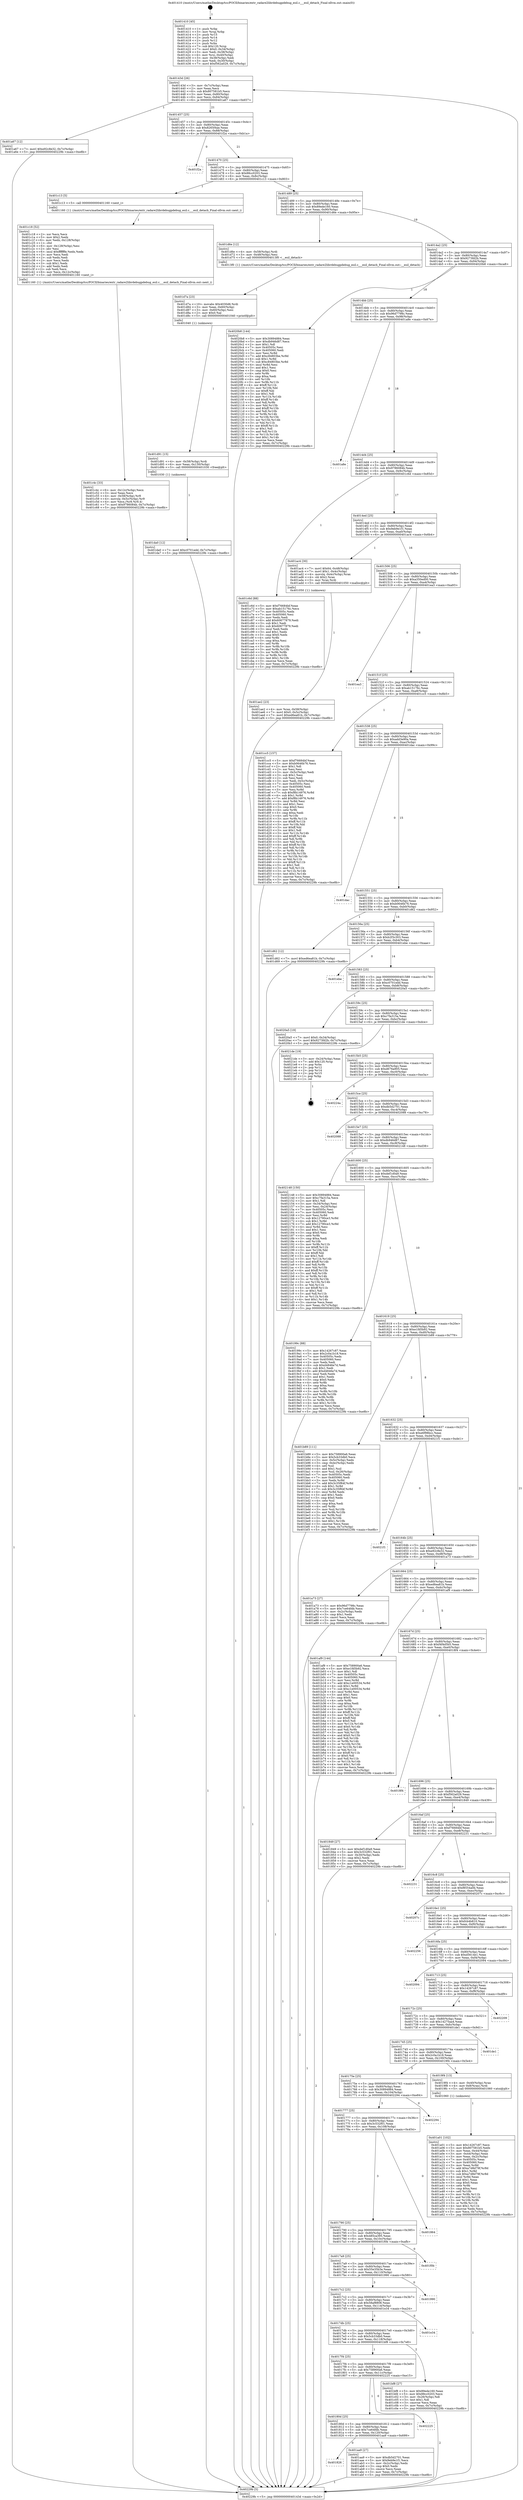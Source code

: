 digraph "0x401410" {
  label = "0x401410 (/mnt/c/Users/mathe/Desktop/tcc/POCII/binaries/extr_radare2librdebugpdebug_esil.c___esil_detach_Final-ollvm.out::main(0))"
  labelloc = "t"
  node[shape=record]

  Entry [label="",width=0.3,height=0.3,shape=circle,fillcolor=black,style=filled]
  "0x40143d" [label="{
     0x40143d [26]\l
     | [instrs]\l
     &nbsp;&nbsp;0x40143d \<+3\>: mov -0x7c(%rbp),%eax\l
     &nbsp;&nbsp;0x401440 \<+2\>: mov %eax,%ecx\l
     &nbsp;&nbsp;0x401442 \<+6\>: sub $0x807581b5,%ecx\l
     &nbsp;&nbsp;0x401448 \<+3\>: mov %eax,-0x80(%rbp)\l
     &nbsp;&nbsp;0x40144b \<+6\>: mov %ecx,-0x84(%rbp)\l
     &nbsp;&nbsp;0x401451 \<+6\>: je 0000000000401a67 \<main+0x657\>\l
  }"]
  "0x401a67" [label="{
     0x401a67 [12]\l
     | [instrs]\l
     &nbsp;&nbsp;0x401a67 \<+7\>: movl $0xe92c8e32,-0x7c(%rbp)\l
     &nbsp;&nbsp;0x401a6e \<+5\>: jmp 000000000040229b \<main+0xe8b\>\l
  }"]
  "0x401457" [label="{
     0x401457 [25]\l
     | [instrs]\l
     &nbsp;&nbsp;0x401457 \<+5\>: jmp 000000000040145c \<main+0x4c\>\l
     &nbsp;&nbsp;0x40145c \<+3\>: mov -0x80(%rbp),%eax\l
     &nbsp;&nbsp;0x40145f \<+5\>: sub $0x8265f4ae,%eax\l
     &nbsp;&nbsp;0x401464 \<+6\>: mov %eax,-0x88(%rbp)\l
     &nbsp;&nbsp;0x40146a \<+6\>: je 0000000000401f2a \<main+0xb1a\>\l
  }"]
  Exit [label="",width=0.3,height=0.3,shape=circle,fillcolor=black,style=filled,peripheries=2]
  "0x401f2a" [label="{
     0x401f2a\l
  }", style=dashed]
  "0x401470" [label="{
     0x401470 [25]\l
     | [instrs]\l
     &nbsp;&nbsp;0x401470 \<+5\>: jmp 0000000000401475 \<main+0x65\>\l
     &nbsp;&nbsp;0x401475 \<+3\>: mov -0x80(%rbp),%eax\l
     &nbsp;&nbsp;0x401478 \<+5\>: sub $0x88cc0203,%eax\l
     &nbsp;&nbsp;0x40147d \<+6\>: mov %eax,-0x8c(%rbp)\l
     &nbsp;&nbsp;0x401483 \<+6\>: je 0000000000401c13 \<main+0x803\>\l
  }"]
  "0x401da0" [label="{
     0x401da0 [12]\l
     | [instrs]\l
     &nbsp;&nbsp;0x401da0 \<+7\>: movl $0xc0701edd,-0x7c(%rbp)\l
     &nbsp;&nbsp;0x401da7 \<+5\>: jmp 000000000040229b \<main+0xe8b\>\l
  }"]
  "0x401c13" [label="{
     0x401c13 [5]\l
     | [instrs]\l
     &nbsp;&nbsp;0x401c13 \<+5\>: call 0000000000401160 \<next_i\>\l
     | [calls]\l
     &nbsp;&nbsp;0x401160 \{1\} (/mnt/c/Users/mathe/Desktop/tcc/POCII/binaries/extr_radare2librdebugpdebug_esil.c___esil_detach_Final-ollvm.out::next_i)\l
  }"]
  "0x401489" [label="{
     0x401489 [25]\l
     | [instrs]\l
     &nbsp;&nbsp;0x401489 \<+5\>: jmp 000000000040148e \<main+0x7e\>\l
     &nbsp;&nbsp;0x40148e \<+3\>: mov -0x80(%rbp),%eax\l
     &nbsp;&nbsp;0x401491 \<+5\>: sub $0x89ede160,%eax\l
     &nbsp;&nbsp;0x401496 \<+6\>: mov %eax,-0x90(%rbp)\l
     &nbsp;&nbsp;0x40149c \<+6\>: je 0000000000401d6e \<main+0x95e\>\l
  }"]
  "0x401d91" [label="{
     0x401d91 [15]\l
     | [instrs]\l
     &nbsp;&nbsp;0x401d91 \<+4\>: mov -0x58(%rbp),%rdi\l
     &nbsp;&nbsp;0x401d95 \<+6\>: mov %eax,-0x130(%rbp)\l
     &nbsp;&nbsp;0x401d9b \<+5\>: call 0000000000401030 \<free@plt\>\l
     | [calls]\l
     &nbsp;&nbsp;0x401030 \{1\} (unknown)\l
  }"]
  "0x401d6e" [label="{
     0x401d6e [12]\l
     | [instrs]\l
     &nbsp;&nbsp;0x401d6e \<+4\>: mov -0x58(%rbp),%rdi\l
     &nbsp;&nbsp;0x401d72 \<+3\>: mov -0x48(%rbp),%esi\l
     &nbsp;&nbsp;0x401d75 \<+5\>: call 00000000004013f0 \<__esil_detach\>\l
     | [calls]\l
     &nbsp;&nbsp;0x4013f0 \{1\} (/mnt/c/Users/mathe/Desktop/tcc/POCII/binaries/extr_radare2librdebugpdebug_esil.c___esil_detach_Final-ollvm.out::__esil_detach)\l
  }"]
  "0x4014a2" [label="{
     0x4014a2 [25]\l
     | [instrs]\l
     &nbsp;&nbsp;0x4014a2 \<+5\>: jmp 00000000004014a7 \<main+0x97\>\l
     &nbsp;&nbsp;0x4014a7 \<+3\>: mov -0x80(%rbp),%eax\l
     &nbsp;&nbsp;0x4014aa \<+5\>: sub $0x9273fd2b,%eax\l
     &nbsp;&nbsp;0x4014af \<+6\>: mov %eax,-0x94(%rbp)\l
     &nbsp;&nbsp;0x4014b5 \<+6\>: je 00000000004020b8 \<main+0xca8\>\l
  }"]
  "0x401d7a" [label="{
     0x401d7a [23]\l
     | [instrs]\l
     &nbsp;&nbsp;0x401d7a \<+10\>: movabs $0x4030d6,%rdi\l
     &nbsp;&nbsp;0x401d84 \<+3\>: mov %eax,-0x60(%rbp)\l
     &nbsp;&nbsp;0x401d87 \<+3\>: mov -0x60(%rbp),%esi\l
     &nbsp;&nbsp;0x401d8a \<+2\>: mov $0x0,%al\l
     &nbsp;&nbsp;0x401d8c \<+5\>: call 0000000000401040 \<printf@plt\>\l
     | [calls]\l
     &nbsp;&nbsp;0x401040 \{1\} (unknown)\l
  }"]
  "0x4020b8" [label="{
     0x4020b8 [144]\l
     | [instrs]\l
     &nbsp;&nbsp;0x4020b8 \<+5\>: mov $0x30894884,%eax\l
     &nbsp;&nbsp;0x4020bd \<+5\>: mov $0xdb946d87,%ecx\l
     &nbsp;&nbsp;0x4020c2 \<+2\>: mov $0x1,%dl\l
     &nbsp;&nbsp;0x4020c4 \<+7\>: mov 0x40505c,%esi\l
     &nbsp;&nbsp;0x4020cb \<+7\>: mov 0x405060,%edi\l
     &nbsp;&nbsp;0x4020d2 \<+3\>: mov %esi,%r8d\l
     &nbsp;&nbsp;0x4020d5 \<+7\>: add $0xc84803be,%r8d\l
     &nbsp;&nbsp;0x4020dc \<+4\>: sub $0x1,%r8d\l
     &nbsp;&nbsp;0x4020e0 \<+7\>: sub $0xc84803be,%r8d\l
     &nbsp;&nbsp;0x4020e7 \<+4\>: imul %r8d,%esi\l
     &nbsp;&nbsp;0x4020eb \<+3\>: and $0x1,%esi\l
     &nbsp;&nbsp;0x4020ee \<+3\>: cmp $0x0,%esi\l
     &nbsp;&nbsp;0x4020f1 \<+4\>: sete %r9b\l
     &nbsp;&nbsp;0x4020f5 \<+3\>: cmp $0xa,%edi\l
     &nbsp;&nbsp;0x4020f8 \<+4\>: setl %r10b\l
     &nbsp;&nbsp;0x4020fc \<+3\>: mov %r9b,%r11b\l
     &nbsp;&nbsp;0x4020ff \<+4\>: xor $0xff,%r11b\l
     &nbsp;&nbsp;0x402103 \<+3\>: mov %r10b,%bl\l
     &nbsp;&nbsp;0x402106 \<+3\>: xor $0xff,%bl\l
     &nbsp;&nbsp;0x402109 \<+3\>: xor $0x1,%dl\l
     &nbsp;&nbsp;0x40210c \<+3\>: mov %r11b,%r14b\l
     &nbsp;&nbsp;0x40210f \<+4\>: and $0xff,%r14b\l
     &nbsp;&nbsp;0x402113 \<+3\>: and %dl,%r9b\l
     &nbsp;&nbsp;0x402116 \<+3\>: mov %bl,%r15b\l
     &nbsp;&nbsp;0x402119 \<+4\>: and $0xff,%r15b\l
     &nbsp;&nbsp;0x40211d \<+3\>: and %dl,%r10b\l
     &nbsp;&nbsp;0x402120 \<+3\>: or %r9b,%r14b\l
     &nbsp;&nbsp;0x402123 \<+3\>: or %r10b,%r15b\l
     &nbsp;&nbsp;0x402126 \<+3\>: xor %r15b,%r14b\l
     &nbsp;&nbsp;0x402129 \<+3\>: or %bl,%r11b\l
     &nbsp;&nbsp;0x40212c \<+4\>: xor $0xff,%r11b\l
     &nbsp;&nbsp;0x402130 \<+3\>: or $0x1,%dl\l
     &nbsp;&nbsp;0x402133 \<+3\>: and %dl,%r11b\l
     &nbsp;&nbsp;0x402136 \<+3\>: or %r11b,%r14b\l
     &nbsp;&nbsp;0x402139 \<+4\>: test $0x1,%r14b\l
     &nbsp;&nbsp;0x40213d \<+3\>: cmovne %ecx,%eax\l
     &nbsp;&nbsp;0x402140 \<+3\>: mov %eax,-0x7c(%rbp)\l
     &nbsp;&nbsp;0x402143 \<+5\>: jmp 000000000040229b \<main+0xe8b\>\l
  }"]
  "0x4014bb" [label="{
     0x4014bb [25]\l
     | [instrs]\l
     &nbsp;&nbsp;0x4014bb \<+5\>: jmp 00000000004014c0 \<main+0xb0\>\l
     &nbsp;&nbsp;0x4014c0 \<+3\>: mov -0x80(%rbp),%eax\l
     &nbsp;&nbsp;0x4014c3 \<+5\>: sub $0x96d7798c,%eax\l
     &nbsp;&nbsp;0x4014c8 \<+6\>: mov %eax,-0x98(%rbp)\l
     &nbsp;&nbsp;0x4014ce \<+6\>: je 0000000000401a8e \<main+0x67e\>\l
  }"]
  "0x401c4c" [label="{
     0x401c4c [33]\l
     | [instrs]\l
     &nbsp;&nbsp;0x401c4c \<+6\>: mov -0x12c(%rbp),%ecx\l
     &nbsp;&nbsp;0x401c52 \<+3\>: imul %eax,%ecx\l
     &nbsp;&nbsp;0x401c55 \<+4\>: mov -0x58(%rbp),%r8\l
     &nbsp;&nbsp;0x401c59 \<+4\>: movslq -0x5c(%rbp),%r9\l
     &nbsp;&nbsp;0x401c5d \<+4\>: mov %ecx,(%r8,%r9,4)\l
     &nbsp;&nbsp;0x401c61 \<+7\>: movl $0x9786084b,-0x7c(%rbp)\l
     &nbsp;&nbsp;0x401c68 \<+5\>: jmp 000000000040229b \<main+0xe8b\>\l
  }"]
  "0x401a8e" [label="{
     0x401a8e\l
  }", style=dashed]
  "0x4014d4" [label="{
     0x4014d4 [25]\l
     | [instrs]\l
     &nbsp;&nbsp;0x4014d4 \<+5\>: jmp 00000000004014d9 \<main+0xc9\>\l
     &nbsp;&nbsp;0x4014d9 \<+3\>: mov -0x80(%rbp),%eax\l
     &nbsp;&nbsp;0x4014dc \<+5\>: sub $0x9786084b,%eax\l
     &nbsp;&nbsp;0x4014e1 \<+6\>: mov %eax,-0x9c(%rbp)\l
     &nbsp;&nbsp;0x4014e7 \<+6\>: je 0000000000401c6d \<main+0x85d\>\l
  }"]
  "0x401c18" [label="{
     0x401c18 [52]\l
     | [instrs]\l
     &nbsp;&nbsp;0x401c18 \<+2\>: xor %ecx,%ecx\l
     &nbsp;&nbsp;0x401c1a \<+5\>: mov $0x2,%edx\l
     &nbsp;&nbsp;0x401c1f \<+6\>: mov %edx,-0x128(%rbp)\l
     &nbsp;&nbsp;0x401c25 \<+1\>: cltd\l
     &nbsp;&nbsp;0x401c26 \<+6\>: mov -0x128(%rbp),%esi\l
     &nbsp;&nbsp;0x401c2c \<+2\>: idiv %esi\l
     &nbsp;&nbsp;0x401c2e \<+6\>: imul $0xfffffffe,%edx,%edx\l
     &nbsp;&nbsp;0x401c34 \<+2\>: mov %ecx,%edi\l
     &nbsp;&nbsp;0x401c36 \<+2\>: sub %edx,%edi\l
     &nbsp;&nbsp;0x401c38 \<+2\>: mov %ecx,%edx\l
     &nbsp;&nbsp;0x401c3a \<+3\>: sub $0x1,%edx\l
     &nbsp;&nbsp;0x401c3d \<+2\>: add %edx,%edi\l
     &nbsp;&nbsp;0x401c3f \<+2\>: sub %edi,%ecx\l
     &nbsp;&nbsp;0x401c41 \<+6\>: mov %ecx,-0x12c(%rbp)\l
     &nbsp;&nbsp;0x401c47 \<+5\>: call 0000000000401160 \<next_i\>\l
     | [calls]\l
     &nbsp;&nbsp;0x401160 \{1\} (/mnt/c/Users/mathe/Desktop/tcc/POCII/binaries/extr_radare2librdebugpdebug_esil.c___esil_detach_Final-ollvm.out::next_i)\l
  }"]
  "0x401c6d" [label="{
     0x401c6d [88]\l
     | [instrs]\l
     &nbsp;&nbsp;0x401c6d \<+5\>: mov $0xf76684bf,%eax\l
     &nbsp;&nbsp;0x401c72 \<+5\>: mov $0xab15176c,%ecx\l
     &nbsp;&nbsp;0x401c77 \<+7\>: mov 0x40505c,%edx\l
     &nbsp;&nbsp;0x401c7e \<+7\>: mov 0x405060,%esi\l
     &nbsp;&nbsp;0x401c85 \<+2\>: mov %edx,%edi\l
     &nbsp;&nbsp;0x401c87 \<+6\>: add $0x60677879,%edi\l
     &nbsp;&nbsp;0x401c8d \<+3\>: sub $0x1,%edi\l
     &nbsp;&nbsp;0x401c90 \<+6\>: sub $0x60677879,%edi\l
     &nbsp;&nbsp;0x401c96 \<+3\>: imul %edi,%edx\l
     &nbsp;&nbsp;0x401c99 \<+3\>: and $0x1,%edx\l
     &nbsp;&nbsp;0x401c9c \<+3\>: cmp $0x0,%edx\l
     &nbsp;&nbsp;0x401c9f \<+4\>: sete %r8b\l
     &nbsp;&nbsp;0x401ca3 \<+3\>: cmp $0xa,%esi\l
     &nbsp;&nbsp;0x401ca6 \<+4\>: setl %r9b\l
     &nbsp;&nbsp;0x401caa \<+3\>: mov %r8b,%r10b\l
     &nbsp;&nbsp;0x401cad \<+3\>: and %r9b,%r10b\l
     &nbsp;&nbsp;0x401cb0 \<+3\>: xor %r9b,%r8b\l
     &nbsp;&nbsp;0x401cb3 \<+3\>: or %r8b,%r10b\l
     &nbsp;&nbsp;0x401cb6 \<+4\>: test $0x1,%r10b\l
     &nbsp;&nbsp;0x401cba \<+3\>: cmovne %ecx,%eax\l
     &nbsp;&nbsp;0x401cbd \<+3\>: mov %eax,-0x7c(%rbp)\l
     &nbsp;&nbsp;0x401cc0 \<+5\>: jmp 000000000040229b \<main+0xe8b\>\l
  }"]
  "0x4014ed" [label="{
     0x4014ed [25]\l
     | [instrs]\l
     &nbsp;&nbsp;0x4014ed \<+5\>: jmp 00000000004014f2 \<main+0xe2\>\l
     &nbsp;&nbsp;0x4014f2 \<+3\>: mov -0x80(%rbp),%eax\l
     &nbsp;&nbsp;0x4014f5 \<+5\>: sub $0x9eb9e1f1,%eax\l
     &nbsp;&nbsp;0x4014fa \<+6\>: mov %eax,-0xa0(%rbp)\l
     &nbsp;&nbsp;0x401500 \<+6\>: je 0000000000401ac4 \<main+0x6b4\>\l
  }"]
  "0x401ae2" [label="{
     0x401ae2 [23]\l
     | [instrs]\l
     &nbsp;&nbsp;0x401ae2 \<+4\>: mov %rax,-0x58(%rbp)\l
     &nbsp;&nbsp;0x401ae6 \<+7\>: movl $0x0,-0x5c(%rbp)\l
     &nbsp;&nbsp;0x401aed \<+7\>: movl $0xed6ea81b,-0x7c(%rbp)\l
     &nbsp;&nbsp;0x401af4 \<+5\>: jmp 000000000040229b \<main+0xe8b\>\l
  }"]
  "0x401ac4" [label="{
     0x401ac4 [30]\l
     | [instrs]\l
     &nbsp;&nbsp;0x401ac4 \<+7\>: movl $0x64,-0x48(%rbp)\l
     &nbsp;&nbsp;0x401acb \<+7\>: movl $0x1,-0x4c(%rbp)\l
     &nbsp;&nbsp;0x401ad2 \<+4\>: movslq -0x4c(%rbp),%rax\l
     &nbsp;&nbsp;0x401ad6 \<+4\>: shl $0x2,%rax\l
     &nbsp;&nbsp;0x401ada \<+3\>: mov %rax,%rdi\l
     &nbsp;&nbsp;0x401add \<+5\>: call 0000000000401050 \<malloc@plt\>\l
     | [calls]\l
     &nbsp;&nbsp;0x401050 \{1\} (unknown)\l
  }"]
  "0x401506" [label="{
     0x401506 [25]\l
     | [instrs]\l
     &nbsp;&nbsp;0x401506 \<+5\>: jmp 000000000040150b \<main+0xfb\>\l
     &nbsp;&nbsp;0x40150b \<+3\>: mov -0x80(%rbp),%eax\l
     &nbsp;&nbsp;0x40150e \<+5\>: sub $0xa350ed00,%eax\l
     &nbsp;&nbsp;0x401513 \<+6\>: mov %eax,-0xa4(%rbp)\l
     &nbsp;&nbsp;0x401519 \<+6\>: je 0000000000401ea3 \<main+0xa93\>\l
  }"]
  "0x401826" [label="{
     0x401826\l
  }", style=dashed]
  "0x401ea3" [label="{
     0x401ea3\l
  }", style=dashed]
  "0x40151f" [label="{
     0x40151f [25]\l
     | [instrs]\l
     &nbsp;&nbsp;0x40151f \<+5\>: jmp 0000000000401524 \<main+0x114\>\l
     &nbsp;&nbsp;0x401524 \<+3\>: mov -0x80(%rbp),%eax\l
     &nbsp;&nbsp;0x401527 \<+5\>: sub $0xab15176c,%eax\l
     &nbsp;&nbsp;0x40152c \<+6\>: mov %eax,-0xa8(%rbp)\l
     &nbsp;&nbsp;0x401532 \<+6\>: je 0000000000401cc5 \<main+0x8b5\>\l
  }"]
  "0x401aa9" [label="{
     0x401aa9 [27]\l
     | [instrs]\l
     &nbsp;&nbsp;0x401aa9 \<+5\>: mov $0xdb5d2701,%eax\l
     &nbsp;&nbsp;0x401aae \<+5\>: mov $0x9eb9e1f1,%ecx\l
     &nbsp;&nbsp;0x401ab3 \<+3\>: mov -0x2c(%rbp),%edx\l
     &nbsp;&nbsp;0x401ab6 \<+3\>: cmp $0x0,%edx\l
     &nbsp;&nbsp;0x401ab9 \<+3\>: cmove %ecx,%eax\l
     &nbsp;&nbsp;0x401abc \<+3\>: mov %eax,-0x7c(%rbp)\l
     &nbsp;&nbsp;0x401abf \<+5\>: jmp 000000000040229b \<main+0xe8b\>\l
  }"]
  "0x401cc5" [label="{
     0x401cc5 [157]\l
     | [instrs]\l
     &nbsp;&nbsp;0x401cc5 \<+5\>: mov $0xf76684bf,%eax\l
     &nbsp;&nbsp;0x401cca \<+5\>: mov $0xb0646b76,%ecx\l
     &nbsp;&nbsp;0x401ccf \<+2\>: mov $0x1,%dl\l
     &nbsp;&nbsp;0x401cd1 \<+2\>: xor %esi,%esi\l
     &nbsp;&nbsp;0x401cd3 \<+3\>: mov -0x5c(%rbp),%edi\l
     &nbsp;&nbsp;0x401cd6 \<+3\>: sub $0x1,%esi\l
     &nbsp;&nbsp;0x401cd9 \<+2\>: sub %esi,%edi\l
     &nbsp;&nbsp;0x401cdb \<+3\>: mov %edi,-0x5c(%rbp)\l
     &nbsp;&nbsp;0x401cde \<+7\>: mov 0x40505c,%esi\l
     &nbsp;&nbsp;0x401ce5 \<+7\>: mov 0x405060,%edi\l
     &nbsp;&nbsp;0x401cec \<+3\>: mov %esi,%r8d\l
     &nbsp;&nbsp;0x401cef \<+7\>: sub $0xf8b14976,%r8d\l
     &nbsp;&nbsp;0x401cf6 \<+4\>: sub $0x1,%r8d\l
     &nbsp;&nbsp;0x401cfa \<+7\>: add $0xf8b14976,%r8d\l
     &nbsp;&nbsp;0x401d01 \<+4\>: imul %r8d,%esi\l
     &nbsp;&nbsp;0x401d05 \<+3\>: and $0x1,%esi\l
     &nbsp;&nbsp;0x401d08 \<+3\>: cmp $0x0,%esi\l
     &nbsp;&nbsp;0x401d0b \<+4\>: sete %r9b\l
     &nbsp;&nbsp;0x401d0f \<+3\>: cmp $0xa,%edi\l
     &nbsp;&nbsp;0x401d12 \<+4\>: setl %r10b\l
     &nbsp;&nbsp;0x401d16 \<+3\>: mov %r9b,%r11b\l
     &nbsp;&nbsp;0x401d19 \<+4\>: xor $0xff,%r11b\l
     &nbsp;&nbsp;0x401d1d \<+3\>: mov %r10b,%bl\l
     &nbsp;&nbsp;0x401d20 \<+3\>: xor $0xff,%bl\l
     &nbsp;&nbsp;0x401d23 \<+3\>: xor $0x1,%dl\l
     &nbsp;&nbsp;0x401d26 \<+3\>: mov %r11b,%r14b\l
     &nbsp;&nbsp;0x401d29 \<+4\>: and $0xff,%r14b\l
     &nbsp;&nbsp;0x401d2d \<+3\>: and %dl,%r9b\l
     &nbsp;&nbsp;0x401d30 \<+3\>: mov %bl,%r15b\l
     &nbsp;&nbsp;0x401d33 \<+4\>: and $0xff,%r15b\l
     &nbsp;&nbsp;0x401d37 \<+3\>: and %dl,%r10b\l
     &nbsp;&nbsp;0x401d3a \<+3\>: or %r9b,%r14b\l
     &nbsp;&nbsp;0x401d3d \<+3\>: or %r10b,%r15b\l
     &nbsp;&nbsp;0x401d40 \<+3\>: xor %r15b,%r14b\l
     &nbsp;&nbsp;0x401d43 \<+3\>: or %bl,%r11b\l
     &nbsp;&nbsp;0x401d46 \<+4\>: xor $0xff,%r11b\l
     &nbsp;&nbsp;0x401d4a \<+3\>: or $0x1,%dl\l
     &nbsp;&nbsp;0x401d4d \<+3\>: and %dl,%r11b\l
     &nbsp;&nbsp;0x401d50 \<+3\>: or %r11b,%r14b\l
     &nbsp;&nbsp;0x401d53 \<+4\>: test $0x1,%r14b\l
     &nbsp;&nbsp;0x401d57 \<+3\>: cmovne %ecx,%eax\l
     &nbsp;&nbsp;0x401d5a \<+3\>: mov %eax,-0x7c(%rbp)\l
     &nbsp;&nbsp;0x401d5d \<+5\>: jmp 000000000040229b \<main+0xe8b\>\l
  }"]
  "0x401538" [label="{
     0x401538 [25]\l
     | [instrs]\l
     &nbsp;&nbsp;0x401538 \<+5\>: jmp 000000000040153d \<main+0x12d\>\l
     &nbsp;&nbsp;0x40153d \<+3\>: mov -0x80(%rbp),%eax\l
     &nbsp;&nbsp;0x401540 \<+5\>: sub $0xadd3e90a,%eax\l
     &nbsp;&nbsp;0x401545 \<+6\>: mov %eax,-0xac(%rbp)\l
     &nbsp;&nbsp;0x40154b \<+6\>: je 0000000000401dac \<main+0x99c\>\l
  }"]
  "0x40180d" [label="{
     0x40180d [25]\l
     | [instrs]\l
     &nbsp;&nbsp;0x40180d \<+5\>: jmp 0000000000401812 \<main+0x402\>\l
     &nbsp;&nbsp;0x401812 \<+3\>: mov -0x80(%rbp),%eax\l
     &nbsp;&nbsp;0x401815 \<+5\>: sub $0x7ce64fdb,%eax\l
     &nbsp;&nbsp;0x40181a \<+6\>: mov %eax,-0x120(%rbp)\l
     &nbsp;&nbsp;0x401820 \<+6\>: je 0000000000401aa9 \<main+0x699\>\l
  }"]
  "0x401dac" [label="{
     0x401dac\l
  }", style=dashed]
  "0x401551" [label="{
     0x401551 [25]\l
     | [instrs]\l
     &nbsp;&nbsp;0x401551 \<+5\>: jmp 0000000000401556 \<main+0x146\>\l
     &nbsp;&nbsp;0x401556 \<+3\>: mov -0x80(%rbp),%eax\l
     &nbsp;&nbsp;0x401559 \<+5\>: sub $0xb0646b76,%eax\l
     &nbsp;&nbsp;0x40155e \<+6\>: mov %eax,-0xb0(%rbp)\l
     &nbsp;&nbsp;0x401564 \<+6\>: je 0000000000401d62 \<main+0x952\>\l
  }"]
  "0x402225" [label="{
     0x402225\l
  }", style=dashed]
  "0x401d62" [label="{
     0x401d62 [12]\l
     | [instrs]\l
     &nbsp;&nbsp;0x401d62 \<+7\>: movl $0xed6ea81b,-0x7c(%rbp)\l
     &nbsp;&nbsp;0x401d69 \<+5\>: jmp 000000000040229b \<main+0xe8b\>\l
  }"]
  "0x40156a" [label="{
     0x40156a [25]\l
     | [instrs]\l
     &nbsp;&nbsp;0x40156a \<+5\>: jmp 000000000040156f \<main+0x15f\>\l
     &nbsp;&nbsp;0x40156f \<+3\>: mov -0x80(%rbp),%eax\l
     &nbsp;&nbsp;0x401572 \<+5\>: sub $0xb2f3c303,%eax\l
     &nbsp;&nbsp;0x401577 \<+6\>: mov %eax,-0xb4(%rbp)\l
     &nbsp;&nbsp;0x40157d \<+6\>: je 0000000000401ebe \<main+0xaae\>\l
  }"]
  "0x4017f4" [label="{
     0x4017f4 [25]\l
     | [instrs]\l
     &nbsp;&nbsp;0x4017f4 \<+5\>: jmp 00000000004017f9 \<main+0x3e9\>\l
     &nbsp;&nbsp;0x4017f9 \<+3\>: mov -0x80(%rbp),%eax\l
     &nbsp;&nbsp;0x4017fc \<+5\>: sub $0x758900a6,%eax\l
     &nbsp;&nbsp;0x401801 \<+6\>: mov %eax,-0x11c(%rbp)\l
     &nbsp;&nbsp;0x401807 \<+6\>: je 0000000000402225 \<main+0xe15\>\l
  }"]
  "0x401ebe" [label="{
     0x401ebe\l
  }", style=dashed]
  "0x401583" [label="{
     0x401583 [25]\l
     | [instrs]\l
     &nbsp;&nbsp;0x401583 \<+5\>: jmp 0000000000401588 \<main+0x178\>\l
     &nbsp;&nbsp;0x401588 \<+3\>: mov -0x80(%rbp),%eax\l
     &nbsp;&nbsp;0x40158b \<+5\>: sub $0xc0701edd,%eax\l
     &nbsp;&nbsp;0x401590 \<+6\>: mov %eax,-0xb8(%rbp)\l
     &nbsp;&nbsp;0x401596 \<+6\>: je 00000000004020a5 \<main+0xc95\>\l
  }"]
  "0x401bf8" [label="{
     0x401bf8 [27]\l
     | [instrs]\l
     &nbsp;&nbsp;0x401bf8 \<+5\>: mov $0x89ede160,%eax\l
     &nbsp;&nbsp;0x401bfd \<+5\>: mov $0x88cc0203,%ecx\l
     &nbsp;&nbsp;0x401c02 \<+3\>: mov -0x26(%rbp),%dl\l
     &nbsp;&nbsp;0x401c05 \<+3\>: test $0x1,%dl\l
     &nbsp;&nbsp;0x401c08 \<+3\>: cmovne %ecx,%eax\l
     &nbsp;&nbsp;0x401c0b \<+3\>: mov %eax,-0x7c(%rbp)\l
     &nbsp;&nbsp;0x401c0e \<+5\>: jmp 000000000040229b \<main+0xe8b\>\l
  }"]
  "0x4020a5" [label="{
     0x4020a5 [19]\l
     | [instrs]\l
     &nbsp;&nbsp;0x4020a5 \<+7\>: movl $0x0,-0x34(%rbp)\l
     &nbsp;&nbsp;0x4020ac \<+7\>: movl $0x9273fd2b,-0x7c(%rbp)\l
     &nbsp;&nbsp;0x4020b3 \<+5\>: jmp 000000000040229b \<main+0xe8b\>\l
  }"]
  "0x40159c" [label="{
     0x40159c [25]\l
     | [instrs]\l
     &nbsp;&nbsp;0x40159c \<+5\>: jmp 00000000004015a1 \<main+0x191\>\l
     &nbsp;&nbsp;0x4015a1 \<+3\>: mov -0x80(%rbp),%eax\l
     &nbsp;&nbsp;0x4015a4 \<+5\>: sub $0xc7fa315a,%eax\l
     &nbsp;&nbsp;0x4015a9 \<+6\>: mov %eax,-0xbc(%rbp)\l
     &nbsp;&nbsp;0x4015af \<+6\>: je 00000000004021de \<main+0xdce\>\l
  }"]
  "0x4017db" [label="{
     0x4017db [25]\l
     | [instrs]\l
     &nbsp;&nbsp;0x4017db \<+5\>: jmp 00000000004017e0 \<main+0x3d0\>\l
     &nbsp;&nbsp;0x4017e0 \<+3\>: mov -0x80(%rbp),%eax\l
     &nbsp;&nbsp;0x4017e3 \<+5\>: sub $0x5cb33db0,%eax\l
     &nbsp;&nbsp;0x4017e8 \<+6\>: mov %eax,-0x118(%rbp)\l
     &nbsp;&nbsp;0x4017ee \<+6\>: je 0000000000401bf8 \<main+0x7e8\>\l
  }"]
  "0x4021de" [label="{
     0x4021de [19]\l
     | [instrs]\l
     &nbsp;&nbsp;0x4021de \<+3\>: mov -0x24(%rbp),%eax\l
     &nbsp;&nbsp;0x4021e1 \<+7\>: add $0x120,%rsp\l
     &nbsp;&nbsp;0x4021e8 \<+1\>: pop %rbx\l
     &nbsp;&nbsp;0x4021e9 \<+2\>: pop %r12\l
     &nbsp;&nbsp;0x4021eb \<+2\>: pop %r14\l
     &nbsp;&nbsp;0x4021ed \<+2\>: pop %r15\l
     &nbsp;&nbsp;0x4021ef \<+1\>: pop %rbp\l
     &nbsp;&nbsp;0x4021f0 \<+1\>: ret\l
  }"]
  "0x4015b5" [label="{
     0x4015b5 [25]\l
     | [instrs]\l
     &nbsp;&nbsp;0x4015b5 \<+5\>: jmp 00000000004015ba \<main+0x1aa\>\l
     &nbsp;&nbsp;0x4015ba \<+3\>: mov -0x80(%rbp),%eax\l
     &nbsp;&nbsp;0x4015bd \<+5\>: sub $0xd676a905,%eax\l
     &nbsp;&nbsp;0x4015c2 \<+6\>: mov %eax,-0xc0(%rbp)\l
     &nbsp;&nbsp;0x4015c8 \<+6\>: je 000000000040224a \<main+0xe3a\>\l
  }"]
  "0x401e34" [label="{
     0x401e34\l
  }", style=dashed]
  "0x40224a" [label="{
     0x40224a\l
  }", style=dashed]
  "0x4015ce" [label="{
     0x4015ce [25]\l
     | [instrs]\l
     &nbsp;&nbsp;0x4015ce \<+5\>: jmp 00000000004015d3 \<main+0x1c3\>\l
     &nbsp;&nbsp;0x4015d3 \<+3\>: mov -0x80(%rbp),%eax\l
     &nbsp;&nbsp;0x4015d6 \<+5\>: sub $0xdb5d2701,%eax\l
     &nbsp;&nbsp;0x4015db \<+6\>: mov %eax,-0xc4(%rbp)\l
     &nbsp;&nbsp;0x4015e1 \<+6\>: je 0000000000402088 \<main+0xc78\>\l
  }"]
  "0x4017c2" [label="{
     0x4017c2 [25]\l
     | [instrs]\l
     &nbsp;&nbsp;0x4017c2 \<+5\>: jmp 00000000004017c7 \<main+0x3b7\>\l
     &nbsp;&nbsp;0x4017c7 \<+3\>: mov -0x80(%rbp),%eax\l
     &nbsp;&nbsp;0x4017ca \<+5\>: sub $0x58af8808,%eax\l
     &nbsp;&nbsp;0x4017cf \<+6\>: mov %eax,-0x114(%rbp)\l
     &nbsp;&nbsp;0x4017d5 \<+6\>: je 0000000000401e34 \<main+0xa24\>\l
  }"]
  "0x402088" [label="{
     0x402088\l
  }", style=dashed]
  "0x4015e7" [label="{
     0x4015e7 [25]\l
     | [instrs]\l
     &nbsp;&nbsp;0x4015e7 \<+5\>: jmp 00000000004015ec \<main+0x1dc\>\l
     &nbsp;&nbsp;0x4015ec \<+3\>: mov -0x80(%rbp),%eax\l
     &nbsp;&nbsp;0x4015ef \<+5\>: sub $0xdb946d87,%eax\l
     &nbsp;&nbsp;0x4015f4 \<+6\>: mov %eax,-0xc8(%rbp)\l
     &nbsp;&nbsp;0x4015fa \<+6\>: je 0000000000402148 \<main+0xd38\>\l
  }"]
  "0x401990" [label="{
     0x401990\l
  }", style=dashed]
  "0x402148" [label="{
     0x402148 [150]\l
     | [instrs]\l
     &nbsp;&nbsp;0x402148 \<+5\>: mov $0x30894884,%eax\l
     &nbsp;&nbsp;0x40214d \<+5\>: mov $0xc7fa315a,%ecx\l
     &nbsp;&nbsp;0x402152 \<+2\>: mov $0x1,%dl\l
     &nbsp;&nbsp;0x402154 \<+3\>: mov -0x34(%rbp),%esi\l
     &nbsp;&nbsp;0x402157 \<+3\>: mov %esi,-0x24(%rbp)\l
     &nbsp;&nbsp;0x40215a \<+7\>: mov 0x40505c,%esi\l
     &nbsp;&nbsp;0x402161 \<+7\>: mov 0x405060,%edi\l
     &nbsp;&nbsp;0x402168 \<+3\>: mov %esi,%r8d\l
     &nbsp;&nbsp;0x40216b \<+7\>: sub $0x12790ce3,%r8d\l
     &nbsp;&nbsp;0x402172 \<+4\>: sub $0x1,%r8d\l
     &nbsp;&nbsp;0x402176 \<+7\>: add $0x12790ce3,%r8d\l
     &nbsp;&nbsp;0x40217d \<+4\>: imul %r8d,%esi\l
     &nbsp;&nbsp;0x402181 \<+3\>: and $0x1,%esi\l
     &nbsp;&nbsp;0x402184 \<+3\>: cmp $0x0,%esi\l
     &nbsp;&nbsp;0x402187 \<+4\>: sete %r9b\l
     &nbsp;&nbsp;0x40218b \<+3\>: cmp $0xa,%edi\l
     &nbsp;&nbsp;0x40218e \<+4\>: setl %r10b\l
     &nbsp;&nbsp;0x402192 \<+3\>: mov %r9b,%r11b\l
     &nbsp;&nbsp;0x402195 \<+4\>: xor $0xff,%r11b\l
     &nbsp;&nbsp;0x402199 \<+3\>: mov %r10b,%bl\l
     &nbsp;&nbsp;0x40219c \<+3\>: xor $0xff,%bl\l
     &nbsp;&nbsp;0x40219f \<+3\>: xor $0x1,%dl\l
     &nbsp;&nbsp;0x4021a2 \<+3\>: mov %r11b,%r14b\l
     &nbsp;&nbsp;0x4021a5 \<+4\>: and $0xff,%r14b\l
     &nbsp;&nbsp;0x4021a9 \<+3\>: and %dl,%r9b\l
     &nbsp;&nbsp;0x4021ac \<+3\>: mov %bl,%r15b\l
     &nbsp;&nbsp;0x4021af \<+4\>: and $0xff,%r15b\l
     &nbsp;&nbsp;0x4021b3 \<+3\>: and %dl,%r10b\l
     &nbsp;&nbsp;0x4021b6 \<+3\>: or %r9b,%r14b\l
     &nbsp;&nbsp;0x4021b9 \<+3\>: or %r10b,%r15b\l
     &nbsp;&nbsp;0x4021bc \<+3\>: xor %r15b,%r14b\l
     &nbsp;&nbsp;0x4021bf \<+3\>: or %bl,%r11b\l
     &nbsp;&nbsp;0x4021c2 \<+4\>: xor $0xff,%r11b\l
     &nbsp;&nbsp;0x4021c6 \<+3\>: or $0x1,%dl\l
     &nbsp;&nbsp;0x4021c9 \<+3\>: and %dl,%r11b\l
     &nbsp;&nbsp;0x4021cc \<+3\>: or %r11b,%r14b\l
     &nbsp;&nbsp;0x4021cf \<+4\>: test $0x1,%r14b\l
     &nbsp;&nbsp;0x4021d3 \<+3\>: cmovne %ecx,%eax\l
     &nbsp;&nbsp;0x4021d6 \<+3\>: mov %eax,-0x7c(%rbp)\l
     &nbsp;&nbsp;0x4021d9 \<+5\>: jmp 000000000040229b \<main+0xe8b\>\l
  }"]
  "0x401600" [label="{
     0x401600 [25]\l
     | [instrs]\l
     &nbsp;&nbsp;0x401600 \<+5\>: jmp 0000000000401605 \<main+0x1f5\>\l
     &nbsp;&nbsp;0x401605 \<+3\>: mov -0x80(%rbp),%eax\l
     &nbsp;&nbsp;0x401608 \<+5\>: sub $0xdef1d0a9,%eax\l
     &nbsp;&nbsp;0x40160d \<+6\>: mov %eax,-0xcc(%rbp)\l
     &nbsp;&nbsp;0x401613 \<+6\>: je 000000000040199c \<main+0x58c\>\l
  }"]
  "0x4017a9" [label="{
     0x4017a9 [25]\l
     | [instrs]\l
     &nbsp;&nbsp;0x4017a9 \<+5\>: jmp 00000000004017ae \<main+0x39e\>\l
     &nbsp;&nbsp;0x4017ae \<+3\>: mov -0x80(%rbp),%eax\l
     &nbsp;&nbsp;0x4017b1 \<+5\>: sub $0x55e35b3e,%eax\l
     &nbsp;&nbsp;0x4017b6 \<+6\>: mov %eax,-0x110(%rbp)\l
     &nbsp;&nbsp;0x4017bc \<+6\>: je 0000000000401990 \<main+0x580\>\l
  }"]
  "0x40199c" [label="{
     0x40199c [88]\l
     | [instrs]\l
     &nbsp;&nbsp;0x40199c \<+5\>: mov $0x14267c87,%eax\l
     &nbsp;&nbsp;0x4019a1 \<+5\>: mov $0x2c0a1b18,%ecx\l
     &nbsp;&nbsp;0x4019a6 \<+7\>: mov 0x40505c,%edx\l
     &nbsp;&nbsp;0x4019ad \<+7\>: mov 0x405060,%esi\l
     &nbsp;&nbsp;0x4019b4 \<+2\>: mov %edx,%edi\l
     &nbsp;&nbsp;0x4019b6 \<+6\>: sub $0xd4846e7d,%edi\l
     &nbsp;&nbsp;0x4019bc \<+3\>: sub $0x1,%edi\l
     &nbsp;&nbsp;0x4019bf \<+6\>: add $0xd4846e7d,%edi\l
     &nbsp;&nbsp;0x4019c5 \<+3\>: imul %edi,%edx\l
     &nbsp;&nbsp;0x4019c8 \<+3\>: and $0x1,%edx\l
     &nbsp;&nbsp;0x4019cb \<+3\>: cmp $0x0,%edx\l
     &nbsp;&nbsp;0x4019ce \<+4\>: sete %r8b\l
     &nbsp;&nbsp;0x4019d2 \<+3\>: cmp $0xa,%esi\l
     &nbsp;&nbsp;0x4019d5 \<+4\>: setl %r9b\l
     &nbsp;&nbsp;0x4019d9 \<+3\>: mov %r8b,%r10b\l
     &nbsp;&nbsp;0x4019dc \<+3\>: and %r9b,%r10b\l
     &nbsp;&nbsp;0x4019df \<+3\>: xor %r9b,%r8b\l
     &nbsp;&nbsp;0x4019e2 \<+3\>: or %r8b,%r10b\l
     &nbsp;&nbsp;0x4019e5 \<+4\>: test $0x1,%r10b\l
     &nbsp;&nbsp;0x4019e9 \<+3\>: cmovne %ecx,%eax\l
     &nbsp;&nbsp;0x4019ec \<+3\>: mov %eax,-0x7c(%rbp)\l
     &nbsp;&nbsp;0x4019ef \<+5\>: jmp 000000000040229b \<main+0xe8b\>\l
  }"]
  "0x401619" [label="{
     0x401619 [25]\l
     | [instrs]\l
     &nbsp;&nbsp;0x401619 \<+5\>: jmp 000000000040161e \<main+0x20e\>\l
     &nbsp;&nbsp;0x40161e \<+3\>: mov -0x80(%rbp),%eax\l
     &nbsp;&nbsp;0x401621 \<+5\>: sub $0xe1fd5b92,%eax\l
     &nbsp;&nbsp;0x401626 \<+6\>: mov %eax,-0xd0(%rbp)\l
     &nbsp;&nbsp;0x40162c \<+6\>: je 0000000000401b89 \<main+0x779\>\l
  }"]
  "0x401f0b" [label="{
     0x401f0b\l
  }", style=dashed]
  "0x401b89" [label="{
     0x401b89 [111]\l
     | [instrs]\l
     &nbsp;&nbsp;0x401b89 \<+5\>: mov $0x758900a6,%eax\l
     &nbsp;&nbsp;0x401b8e \<+5\>: mov $0x5cb33db0,%ecx\l
     &nbsp;&nbsp;0x401b93 \<+3\>: mov -0x5c(%rbp),%edx\l
     &nbsp;&nbsp;0x401b96 \<+3\>: cmp -0x4c(%rbp),%edx\l
     &nbsp;&nbsp;0x401b99 \<+4\>: setl %sil\l
     &nbsp;&nbsp;0x401b9d \<+4\>: and $0x1,%sil\l
     &nbsp;&nbsp;0x401ba1 \<+4\>: mov %sil,-0x26(%rbp)\l
     &nbsp;&nbsp;0x401ba5 \<+7\>: mov 0x40505c,%edx\l
     &nbsp;&nbsp;0x401bac \<+7\>: mov 0x405060,%edi\l
     &nbsp;&nbsp;0x401bb3 \<+3\>: mov %edx,%r8d\l
     &nbsp;&nbsp;0x401bb6 \<+7\>: add $0x3c35f84f,%r8d\l
     &nbsp;&nbsp;0x401bbd \<+4\>: sub $0x1,%r8d\l
     &nbsp;&nbsp;0x401bc1 \<+7\>: sub $0x3c35f84f,%r8d\l
     &nbsp;&nbsp;0x401bc8 \<+4\>: imul %r8d,%edx\l
     &nbsp;&nbsp;0x401bcc \<+3\>: and $0x1,%edx\l
     &nbsp;&nbsp;0x401bcf \<+3\>: cmp $0x0,%edx\l
     &nbsp;&nbsp;0x401bd2 \<+4\>: sete %sil\l
     &nbsp;&nbsp;0x401bd6 \<+3\>: cmp $0xa,%edi\l
     &nbsp;&nbsp;0x401bd9 \<+4\>: setl %r9b\l
     &nbsp;&nbsp;0x401bdd \<+3\>: mov %sil,%r10b\l
     &nbsp;&nbsp;0x401be0 \<+3\>: and %r9b,%r10b\l
     &nbsp;&nbsp;0x401be3 \<+3\>: xor %r9b,%sil\l
     &nbsp;&nbsp;0x401be6 \<+3\>: or %sil,%r10b\l
     &nbsp;&nbsp;0x401be9 \<+4\>: test $0x1,%r10b\l
     &nbsp;&nbsp;0x401bed \<+3\>: cmovne %ecx,%eax\l
     &nbsp;&nbsp;0x401bf0 \<+3\>: mov %eax,-0x7c(%rbp)\l
     &nbsp;&nbsp;0x401bf3 \<+5\>: jmp 000000000040229b \<main+0xe8b\>\l
  }"]
  "0x401632" [label="{
     0x401632 [25]\l
     | [instrs]\l
     &nbsp;&nbsp;0x401632 \<+5\>: jmp 0000000000401637 \<main+0x227\>\l
     &nbsp;&nbsp;0x401637 \<+3\>: mov -0x80(%rbp),%eax\l
     &nbsp;&nbsp;0x40163a \<+5\>: sub $0xe6f98bcc,%eax\l
     &nbsp;&nbsp;0x40163f \<+6\>: mov %eax,-0xd4(%rbp)\l
     &nbsp;&nbsp;0x401645 \<+6\>: je 00000000004021f1 \<main+0xde1\>\l
  }"]
  "0x401790" [label="{
     0x401790 [25]\l
     | [instrs]\l
     &nbsp;&nbsp;0x401790 \<+5\>: jmp 0000000000401795 \<main+0x385\>\l
     &nbsp;&nbsp;0x401795 \<+3\>: mov -0x80(%rbp),%eax\l
     &nbsp;&nbsp;0x401798 \<+5\>: sub $0x485ca395,%eax\l
     &nbsp;&nbsp;0x40179d \<+6\>: mov %eax,-0x10c(%rbp)\l
     &nbsp;&nbsp;0x4017a3 \<+6\>: je 0000000000401f0b \<main+0xafb\>\l
  }"]
  "0x4021f1" [label="{
     0x4021f1\l
  }", style=dashed]
  "0x40164b" [label="{
     0x40164b [25]\l
     | [instrs]\l
     &nbsp;&nbsp;0x40164b \<+5\>: jmp 0000000000401650 \<main+0x240\>\l
     &nbsp;&nbsp;0x401650 \<+3\>: mov -0x80(%rbp),%eax\l
     &nbsp;&nbsp;0x401653 \<+5\>: sub $0xe92c8e32,%eax\l
     &nbsp;&nbsp;0x401658 \<+6\>: mov %eax,-0xd8(%rbp)\l
     &nbsp;&nbsp;0x40165e \<+6\>: je 0000000000401a73 \<main+0x663\>\l
  }"]
  "0x401864" [label="{
     0x401864\l
  }", style=dashed]
  "0x401a73" [label="{
     0x401a73 [27]\l
     | [instrs]\l
     &nbsp;&nbsp;0x401a73 \<+5\>: mov $0x96d7798c,%eax\l
     &nbsp;&nbsp;0x401a78 \<+5\>: mov $0x7ce64fdb,%ecx\l
     &nbsp;&nbsp;0x401a7d \<+3\>: mov -0x2c(%rbp),%edx\l
     &nbsp;&nbsp;0x401a80 \<+3\>: cmp $0x1,%edx\l
     &nbsp;&nbsp;0x401a83 \<+3\>: cmovl %ecx,%eax\l
     &nbsp;&nbsp;0x401a86 \<+3\>: mov %eax,-0x7c(%rbp)\l
     &nbsp;&nbsp;0x401a89 \<+5\>: jmp 000000000040229b \<main+0xe8b\>\l
  }"]
  "0x401664" [label="{
     0x401664 [25]\l
     | [instrs]\l
     &nbsp;&nbsp;0x401664 \<+5\>: jmp 0000000000401669 \<main+0x259\>\l
     &nbsp;&nbsp;0x401669 \<+3\>: mov -0x80(%rbp),%eax\l
     &nbsp;&nbsp;0x40166c \<+5\>: sub $0xed6ea81b,%eax\l
     &nbsp;&nbsp;0x401671 \<+6\>: mov %eax,-0xdc(%rbp)\l
     &nbsp;&nbsp;0x401677 \<+6\>: je 0000000000401af9 \<main+0x6e9\>\l
  }"]
  "0x401777" [label="{
     0x401777 [25]\l
     | [instrs]\l
     &nbsp;&nbsp;0x401777 \<+5\>: jmp 000000000040177c \<main+0x36c\>\l
     &nbsp;&nbsp;0x40177c \<+3\>: mov -0x80(%rbp),%eax\l
     &nbsp;&nbsp;0x40177f \<+5\>: sub $0x3c532f01,%eax\l
     &nbsp;&nbsp;0x401784 \<+6\>: mov %eax,-0x108(%rbp)\l
     &nbsp;&nbsp;0x40178a \<+6\>: je 0000000000401864 \<main+0x454\>\l
  }"]
  "0x401af9" [label="{
     0x401af9 [144]\l
     | [instrs]\l
     &nbsp;&nbsp;0x401af9 \<+5\>: mov $0x758900a6,%eax\l
     &nbsp;&nbsp;0x401afe \<+5\>: mov $0xe1fd5b92,%ecx\l
     &nbsp;&nbsp;0x401b03 \<+2\>: mov $0x1,%dl\l
     &nbsp;&nbsp;0x401b05 \<+7\>: mov 0x40505c,%esi\l
     &nbsp;&nbsp;0x401b0c \<+7\>: mov 0x405060,%edi\l
     &nbsp;&nbsp;0x401b13 \<+3\>: mov %esi,%r8d\l
     &nbsp;&nbsp;0x401b16 \<+7\>: add $0xc1e00534,%r8d\l
     &nbsp;&nbsp;0x401b1d \<+4\>: sub $0x1,%r8d\l
     &nbsp;&nbsp;0x401b21 \<+7\>: sub $0xc1e00534,%r8d\l
     &nbsp;&nbsp;0x401b28 \<+4\>: imul %r8d,%esi\l
     &nbsp;&nbsp;0x401b2c \<+3\>: and $0x1,%esi\l
     &nbsp;&nbsp;0x401b2f \<+3\>: cmp $0x0,%esi\l
     &nbsp;&nbsp;0x401b32 \<+4\>: sete %r9b\l
     &nbsp;&nbsp;0x401b36 \<+3\>: cmp $0xa,%edi\l
     &nbsp;&nbsp;0x401b39 \<+4\>: setl %r10b\l
     &nbsp;&nbsp;0x401b3d \<+3\>: mov %r9b,%r11b\l
     &nbsp;&nbsp;0x401b40 \<+4\>: xor $0xff,%r11b\l
     &nbsp;&nbsp;0x401b44 \<+3\>: mov %r10b,%bl\l
     &nbsp;&nbsp;0x401b47 \<+3\>: xor $0xff,%bl\l
     &nbsp;&nbsp;0x401b4a \<+3\>: xor $0x0,%dl\l
     &nbsp;&nbsp;0x401b4d \<+3\>: mov %r11b,%r14b\l
     &nbsp;&nbsp;0x401b50 \<+4\>: and $0x0,%r14b\l
     &nbsp;&nbsp;0x401b54 \<+3\>: and %dl,%r9b\l
     &nbsp;&nbsp;0x401b57 \<+3\>: mov %bl,%r15b\l
     &nbsp;&nbsp;0x401b5a \<+4\>: and $0x0,%r15b\l
     &nbsp;&nbsp;0x401b5e \<+3\>: and %dl,%r10b\l
     &nbsp;&nbsp;0x401b61 \<+3\>: or %r9b,%r14b\l
     &nbsp;&nbsp;0x401b64 \<+3\>: or %r10b,%r15b\l
     &nbsp;&nbsp;0x401b67 \<+3\>: xor %r15b,%r14b\l
     &nbsp;&nbsp;0x401b6a \<+3\>: or %bl,%r11b\l
     &nbsp;&nbsp;0x401b6d \<+4\>: xor $0xff,%r11b\l
     &nbsp;&nbsp;0x401b71 \<+3\>: or $0x0,%dl\l
     &nbsp;&nbsp;0x401b74 \<+3\>: and %dl,%r11b\l
     &nbsp;&nbsp;0x401b77 \<+3\>: or %r11b,%r14b\l
     &nbsp;&nbsp;0x401b7a \<+4\>: test $0x1,%r14b\l
     &nbsp;&nbsp;0x401b7e \<+3\>: cmovne %ecx,%eax\l
     &nbsp;&nbsp;0x401b81 \<+3\>: mov %eax,-0x7c(%rbp)\l
     &nbsp;&nbsp;0x401b84 \<+5\>: jmp 000000000040229b \<main+0xe8b\>\l
  }"]
  "0x40167d" [label="{
     0x40167d [25]\l
     | [instrs]\l
     &nbsp;&nbsp;0x40167d \<+5\>: jmp 0000000000401682 \<main+0x272\>\l
     &nbsp;&nbsp;0x401682 \<+3\>: mov -0x80(%rbp),%eax\l
     &nbsp;&nbsp;0x401685 \<+5\>: sub $0xf4f4d5b5,%eax\l
     &nbsp;&nbsp;0x40168a \<+6\>: mov %eax,-0xe0(%rbp)\l
     &nbsp;&nbsp;0x401690 \<+6\>: je 00000000004018f4 \<main+0x4e4\>\l
  }"]
  "0x402294" [label="{
     0x402294\l
  }", style=dashed]
  "0x4018f4" [label="{
     0x4018f4\l
  }", style=dashed]
  "0x401696" [label="{
     0x401696 [25]\l
     | [instrs]\l
     &nbsp;&nbsp;0x401696 \<+5\>: jmp 000000000040169b \<main+0x28b\>\l
     &nbsp;&nbsp;0x40169b \<+3\>: mov -0x80(%rbp),%eax\l
     &nbsp;&nbsp;0x40169e \<+5\>: sub $0xf562a029,%eax\l
     &nbsp;&nbsp;0x4016a3 \<+6\>: mov %eax,-0xe4(%rbp)\l
     &nbsp;&nbsp;0x4016a9 \<+6\>: je 0000000000401849 \<main+0x439\>\l
  }"]
  "0x401a01" [label="{
     0x401a01 [102]\l
     | [instrs]\l
     &nbsp;&nbsp;0x401a01 \<+5\>: mov $0x14267c87,%ecx\l
     &nbsp;&nbsp;0x401a06 \<+5\>: mov $0x807581b5,%edx\l
     &nbsp;&nbsp;0x401a0b \<+3\>: mov %eax,-0x44(%rbp)\l
     &nbsp;&nbsp;0x401a0e \<+3\>: mov -0x44(%rbp),%eax\l
     &nbsp;&nbsp;0x401a11 \<+3\>: mov %eax,-0x2c(%rbp)\l
     &nbsp;&nbsp;0x401a14 \<+7\>: mov 0x40505c,%eax\l
     &nbsp;&nbsp;0x401a1b \<+7\>: mov 0x405060,%esi\l
     &nbsp;&nbsp;0x401a22 \<+3\>: mov %eax,%r8d\l
     &nbsp;&nbsp;0x401a25 \<+7\>: add $0xa7d8d79f,%r8d\l
     &nbsp;&nbsp;0x401a2c \<+4\>: sub $0x1,%r8d\l
     &nbsp;&nbsp;0x401a30 \<+7\>: sub $0xa7d8d79f,%r8d\l
     &nbsp;&nbsp;0x401a37 \<+4\>: imul %r8d,%eax\l
     &nbsp;&nbsp;0x401a3b \<+3\>: and $0x1,%eax\l
     &nbsp;&nbsp;0x401a3e \<+3\>: cmp $0x0,%eax\l
     &nbsp;&nbsp;0x401a41 \<+4\>: sete %r9b\l
     &nbsp;&nbsp;0x401a45 \<+3\>: cmp $0xa,%esi\l
     &nbsp;&nbsp;0x401a48 \<+4\>: setl %r10b\l
     &nbsp;&nbsp;0x401a4c \<+3\>: mov %r9b,%r11b\l
     &nbsp;&nbsp;0x401a4f \<+3\>: and %r10b,%r11b\l
     &nbsp;&nbsp;0x401a52 \<+3\>: xor %r10b,%r9b\l
     &nbsp;&nbsp;0x401a55 \<+3\>: or %r9b,%r11b\l
     &nbsp;&nbsp;0x401a58 \<+4\>: test $0x1,%r11b\l
     &nbsp;&nbsp;0x401a5c \<+3\>: cmovne %edx,%ecx\l
     &nbsp;&nbsp;0x401a5f \<+3\>: mov %ecx,-0x7c(%rbp)\l
     &nbsp;&nbsp;0x401a62 \<+5\>: jmp 000000000040229b \<main+0xe8b\>\l
  }"]
  "0x401849" [label="{
     0x401849 [27]\l
     | [instrs]\l
     &nbsp;&nbsp;0x401849 \<+5\>: mov $0xdef1d0a9,%eax\l
     &nbsp;&nbsp;0x40184e \<+5\>: mov $0x3c532f01,%ecx\l
     &nbsp;&nbsp;0x401853 \<+3\>: mov -0x30(%rbp),%edx\l
     &nbsp;&nbsp;0x401856 \<+3\>: cmp $0x2,%edx\l
     &nbsp;&nbsp;0x401859 \<+3\>: cmovne %ecx,%eax\l
     &nbsp;&nbsp;0x40185c \<+3\>: mov %eax,-0x7c(%rbp)\l
     &nbsp;&nbsp;0x40185f \<+5\>: jmp 000000000040229b \<main+0xe8b\>\l
  }"]
  "0x4016af" [label="{
     0x4016af [25]\l
     | [instrs]\l
     &nbsp;&nbsp;0x4016af \<+5\>: jmp 00000000004016b4 \<main+0x2a4\>\l
     &nbsp;&nbsp;0x4016b4 \<+3\>: mov -0x80(%rbp),%eax\l
     &nbsp;&nbsp;0x4016b7 \<+5\>: sub $0xf76684bf,%eax\l
     &nbsp;&nbsp;0x4016bc \<+6\>: mov %eax,-0xe8(%rbp)\l
     &nbsp;&nbsp;0x4016c2 \<+6\>: je 0000000000402231 \<main+0xe21\>\l
  }"]
  "0x40229b" [label="{
     0x40229b [5]\l
     | [instrs]\l
     &nbsp;&nbsp;0x40229b \<+5\>: jmp 000000000040143d \<main+0x2d\>\l
  }"]
  "0x401410" [label="{
     0x401410 [45]\l
     | [instrs]\l
     &nbsp;&nbsp;0x401410 \<+1\>: push %rbp\l
     &nbsp;&nbsp;0x401411 \<+3\>: mov %rsp,%rbp\l
     &nbsp;&nbsp;0x401414 \<+2\>: push %r15\l
     &nbsp;&nbsp;0x401416 \<+2\>: push %r14\l
     &nbsp;&nbsp;0x401418 \<+2\>: push %r12\l
     &nbsp;&nbsp;0x40141a \<+1\>: push %rbx\l
     &nbsp;&nbsp;0x40141b \<+7\>: sub $0x120,%rsp\l
     &nbsp;&nbsp;0x401422 \<+7\>: movl $0x0,-0x34(%rbp)\l
     &nbsp;&nbsp;0x401429 \<+3\>: mov %edi,-0x38(%rbp)\l
     &nbsp;&nbsp;0x40142c \<+4\>: mov %rsi,-0x40(%rbp)\l
     &nbsp;&nbsp;0x401430 \<+3\>: mov -0x38(%rbp),%edi\l
     &nbsp;&nbsp;0x401433 \<+3\>: mov %edi,-0x30(%rbp)\l
     &nbsp;&nbsp;0x401436 \<+7\>: movl $0xf562a029,-0x7c(%rbp)\l
  }"]
  "0x40175e" [label="{
     0x40175e [25]\l
     | [instrs]\l
     &nbsp;&nbsp;0x40175e \<+5\>: jmp 0000000000401763 \<main+0x353\>\l
     &nbsp;&nbsp;0x401763 \<+3\>: mov -0x80(%rbp),%eax\l
     &nbsp;&nbsp;0x401766 \<+5\>: sub $0x30894884,%eax\l
     &nbsp;&nbsp;0x40176b \<+6\>: mov %eax,-0x104(%rbp)\l
     &nbsp;&nbsp;0x401771 \<+6\>: je 0000000000402294 \<main+0xe84\>\l
  }"]
  "0x402231" [label="{
     0x402231\l
  }", style=dashed]
  "0x4016c8" [label="{
     0x4016c8 [25]\l
     | [instrs]\l
     &nbsp;&nbsp;0x4016c8 \<+5\>: jmp 00000000004016cd \<main+0x2bd\>\l
     &nbsp;&nbsp;0x4016cd \<+3\>: mov -0x80(%rbp),%eax\l
     &nbsp;&nbsp;0x4016d0 \<+5\>: sub $0xf8554a0b,%eax\l
     &nbsp;&nbsp;0x4016d5 \<+6\>: mov %eax,-0xec(%rbp)\l
     &nbsp;&nbsp;0x4016db \<+6\>: je 000000000040207c \<main+0xc6c\>\l
  }"]
  "0x4019f4" [label="{
     0x4019f4 [13]\l
     | [instrs]\l
     &nbsp;&nbsp;0x4019f4 \<+4\>: mov -0x40(%rbp),%rax\l
     &nbsp;&nbsp;0x4019f8 \<+4\>: mov 0x8(%rax),%rdi\l
     &nbsp;&nbsp;0x4019fc \<+5\>: call 0000000000401060 \<atoi@plt\>\l
     | [calls]\l
     &nbsp;&nbsp;0x401060 \{1\} (unknown)\l
  }"]
  "0x40207c" [label="{
     0x40207c\l
  }", style=dashed]
  "0x4016e1" [label="{
     0x4016e1 [25]\l
     | [instrs]\l
     &nbsp;&nbsp;0x4016e1 \<+5\>: jmp 00000000004016e6 \<main+0x2d6\>\l
     &nbsp;&nbsp;0x4016e6 \<+3\>: mov -0x80(%rbp),%eax\l
     &nbsp;&nbsp;0x4016e9 \<+5\>: sub $0xfcb4b810,%eax\l
     &nbsp;&nbsp;0x4016ee \<+6\>: mov %eax,-0xf0(%rbp)\l
     &nbsp;&nbsp;0x4016f4 \<+6\>: je 0000000000402256 \<main+0xe46\>\l
  }"]
  "0x401745" [label="{
     0x401745 [25]\l
     | [instrs]\l
     &nbsp;&nbsp;0x401745 \<+5\>: jmp 000000000040174a \<main+0x33a\>\l
     &nbsp;&nbsp;0x40174a \<+3\>: mov -0x80(%rbp),%eax\l
     &nbsp;&nbsp;0x40174d \<+5\>: sub $0x2c0a1b18,%eax\l
     &nbsp;&nbsp;0x401752 \<+6\>: mov %eax,-0x100(%rbp)\l
     &nbsp;&nbsp;0x401758 \<+6\>: je 00000000004019f4 \<main+0x5e4\>\l
  }"]
  "0x402256" [label="{
     0x402256\l
  }", style=dashed]
  "0x4016fa" [label="{
     0x4016fa [25]\l
     | [instrs]\l
     &nbsp;&nbsp;0x4016fa \<+5\>: jmp 00000000004016ff \<main+0x2ef\>\l
     &nbsp;&nbsp;0x4016ff \<+3\>: mov -0x80(%rbp),%eax\l
     &nbsp;&nbsp;0x401702 \<+5\>: sub $0xd5614e1,%eax\l
     &nbsp;&nbsp;0x401707 \<+6\>: mov %eax,-0xf4(%rbp)\l
     &nbsp;&nbsp;0x40170d \<+6\>: je 0000000000402094 \<main+0xc84\>\l
  }"]
  "0x401de1" [label="{
     0x401de1\l
  }", style=dashed]
  "0x402094" [label="{
     0x402094\l
  }", style=dashed]
  "0x401713" [label="{
     0x401713 [25]\l
     | [instrs]\l
     &nbsp;&nbsp;0x401713 \<+5\>: jmp 0000000000401718 \<main+0x308\>\l
     &nbsp;&nbsp;0x401718 \<+3\>: mov -0x80(%rbp),%eax\l
     &nbsp;&nbsp;0x40171b \<+5\>: sub $0x14267c87,%eax\l
     &nbsp;&nbsp;0x401720 \<+6\>: mov %eax,-0xf8(%rbp)\l
     &nbsp;&nbsp;0x401726 \<+6\>: je 0000000000402209 \<main+0xdf9\>\l
  }"]
  "0x40172c" [label="{
     0x40172c [25]\l
     | [instrs]\l
     &nbsp;&nbsp;0x40172c \<+5\>: jmp 0000000000401731 \<main+0x321\>\l
     &nbsp;&nbsp;0x401731 \<+3\>: mov -0x80(%rbp),%eax\l
     &nbsp;&nbsp;0x401734 \<+5\>: sub $0x14275aa4,%eax\l
     &nbsp;&nbsp;0x401739 \<+6\>: mov %eax,-0xfc(%rbp)\l
     &nbsp;&nbsp;0x40173f \<+6\>: je 0000000000401de1 \<main+0x9d1\>\l
  }"]
  "0x402209" [label="{
     0x402209\l
  }", style=dashed]
  Entry -> "0x401410" [label=" 1"]
  "0x40143d" -> "0x401a67" [label=" 1"]
  "0x40143d" -> "0x401457" [label=" 21"]
  "0x4021de" -> Exit [label=" 1"]
  "0x401457" -> "0x401f2a" [label=" 0"]
  "0x401457" -> "0x401470" [label=" 21"]
  "0x402148" -> "0x40229b" [label=" 1"]
  "0x401470" -> "0x401c13" [label=" 1"]
  "0x401470" -> "0x401489" [label=" 20"]
  "0x4020b8" -> "0x40229b" [label=" 1"]
  "0x401489" -> "0x401d6e" [label=" 1"]
  "0x401489" -> "0x4014a2" [label=" 19"]
  "0x4020a5" -> "0x40229b" [label=" 1"]
  "0x4014a2" -> "0x4020b8" [label=" 1"]
  "0x4014a2" -> "0x4014bb" [label=" 18"]
  "0x401da0" -> "0x40229b" [label=" 1"]
  "0x4014bb" -> "0x401a8e" [label=" 0"]
  "0x4014bb" -> "0x4014d4" [label=" 18"]
  "0x401d91" -> "0x401da0" [label=" 1"]
  "0x4014d4" -> "0x401c6d" [label=" 1"]
  "0x4014d4" -> "0x4014ed" [label=" 17"]
  "0x401d7a" -> "0x401d91" [label=" 1"]
  "0x4014ed" -> "0x401ac4" [label=" 1"]
  "0x4014ed" -> "0x401506" [label=" 16"]
  "0x401d6e" -> "0x401d7a" [label=" 1"]
  "0x401506" -> "0x401ea3" [label=" 0"]
  "0x401506" -> "0x40151f" [label=" 16"]
  "0x401d62" -> "0x40229b" [label=" 1"]
  "0x40151f" -> "0x401cc5" [label=" 1"]
  "0x40151f" -> "0x401538" [label=" 15"]
  "0x401cc5" -> "0x40229b" [label=" 1"]
  "0x401538" -> "0x401dac" [label=" 0"]
  "0x401538" -> "0x401551" [label=" 15"]
  "0x401c4c" -> "0x40229b" [label=" 1"]
  "0x401551" -> "0x401d62" [label=" 1"]
  "0x401551" -> "0x40156a" [label=" 14"]
  "0x401c18" -> "0x401c4c" [label=" 1"]
  "0x40156a" -> "0x401ebe" [label=" 0"]
  "0x40156a" -> "0x401583" [label=" 14"]
  "0x401bf8" -> "0x40229b" [label=" 2"]
  "0x401583" -> "0x4020a5" [label=" 1"]
  "0x401583" -> "0x40159c" [label=" 13"]
  "0x401b89" -> "0x40229b" [label=" 2"]
  "0x40159c" -> "0x4021de" [label=" 1"]
  "0x40159c" -> "0x4015b5" [label=" 12"]
  "0x401ae2" -> "0x40229b" [label=" 1"]
  "0x4015b5" -> "0x40224a" [label=" 0"]
  "0x4015b5" -> "0x4015ce" [label=" 12"]
  "0x401ac4" -> "0x401ae2" [label=" 1"]
  "0x4015ce" -> "0x402088" [label=" 0"]
  "0x4015ce" -> "0x4015e7" [label=" 12"]
  "0x40180d" -> "0x401826" [label=" 0"]
  "0x4015e7" -> "0x402148" [label=" 1"]
  "0x4015e7" -> "0x401600" [label=" 11"]
  "0x40180d" -> "0x401aa9" [label=" 1"]
  "0x401600" -> "0x40199c" [label=" 1"]
  "0x401600" -> "0x401619" [label=" 10"]
  "0x4017f4" -> "0x40180d" [label=" 1"]
  "0x401619" -> "0x401b89" [label=" 2"]
  "0x401619" -> "0x401632" [label=" 8"]
  "0x4017f4" -> "0x402225" [label=" 0"]
  "0x401632" -> "0x4021f1" [label=" 0"]
  "0x401632" -> "0x40164b" [label=" 8"]
  "0x4017db" -> "0x4017f4" [label=" 1"]
  "0x40164b" -> "0x401a73" [label=" 1"]
  "0x40164b" -> "0x401664" [label=" 7"]
  "0x4017db" -> "0x401bf8" [label=" 2"]
  "0x401664" -> "0x401af9" [label=" 2"]
  "0x401664" -> "0x40167d" [label=" 5"]
  "0x4017c2" -> "0x4017db" [label=" 3"]
  "0x40167d" -> "0x4018f4" [label=" 0"]
  "0x40167d" -> "0x401696" [label=" 5"]
  "0x4017c2" -> "0x401e34" [label=" 0"]
  "0x401696" -> "0x401849" [label=" 1"]
  "0x401696" -> "0x4016af" [label=" 4"]
  "0x401849" -> "0x40229b" [label=" 1"]
  "0x401410" -> "0x40143d" [label=" 1"]
  "0x40229b" -> "0x40143d" [label=" 21"]
  "0x40199c" -> "0x40229b" [label=" 1"]
  "0x4017a9" -> "0x4017c2" [label=" 3"]
  "0x4016af" -> "0x402231" [label=" 0"]
  "0x4016af" -> "0x4016c8" [label=" 4"]
  "0x4017a9" -> "0x401990" [label=" 0"]
  "0x4016c8" -> "0x40207c" [label=" 0"]
  "0x4016c8" -> "0x4016e1" [label=" 4"]
  "0x401c6d" -> "0x40229b" [label=" 1"]
  "0x4016e1" -> "0x402256" [label=" 0"]
  "0x4016e1" -> "0x4016fa" [label=" 4"]
  "0x401790" -> "0x401f0b" [label=" 0"]
  "0x4016fa" -> "0x402094" [label=" 0"]
  "0x4016fa" -> "0x401713" [label=" 4"]
  "0x401c13" -> "0x401c18" [label=" 1"]
  "0x401713" -> "0x402209" [label=" 0"]
  "0x401713" -> "0x40172c" [label=" 4"]
  "0x401777" -> "0x401790" [label=" 3"]
  "0x40172c" -> "0x401de1" [label=" 0"]
  "0x40172c" -> "0x401745" [label=" 4"]
  "0x401790" -> "0x4017a9" [label=" 3"]
  "0x401745" -> "0x4019f4" [label=" 1"]
  "0x401745" -> "0x40175e" [label=" 3"]
  "0x4019f4" -> "0x401a01" [label=" 1"]
  "0x401a01" -> "0x40229b" [label=" 1"]
  "0x401a67" -> "0x40229b" [label=" 1"]
  "0x401a73" -> "0x40229b" [label=" 1"]
  "0x401aa9" -> "0x40229b" [label=" 1"]
  "0x40175e" -> "0x402294" [label=" 0"]
  "0x40175e" -> "0x401777" [label=" 3"]
  "0x401af9" -> "0x40229b" [label=" 2"]
  "0x401777" -> "0x401864" [label=" 0"]
}
